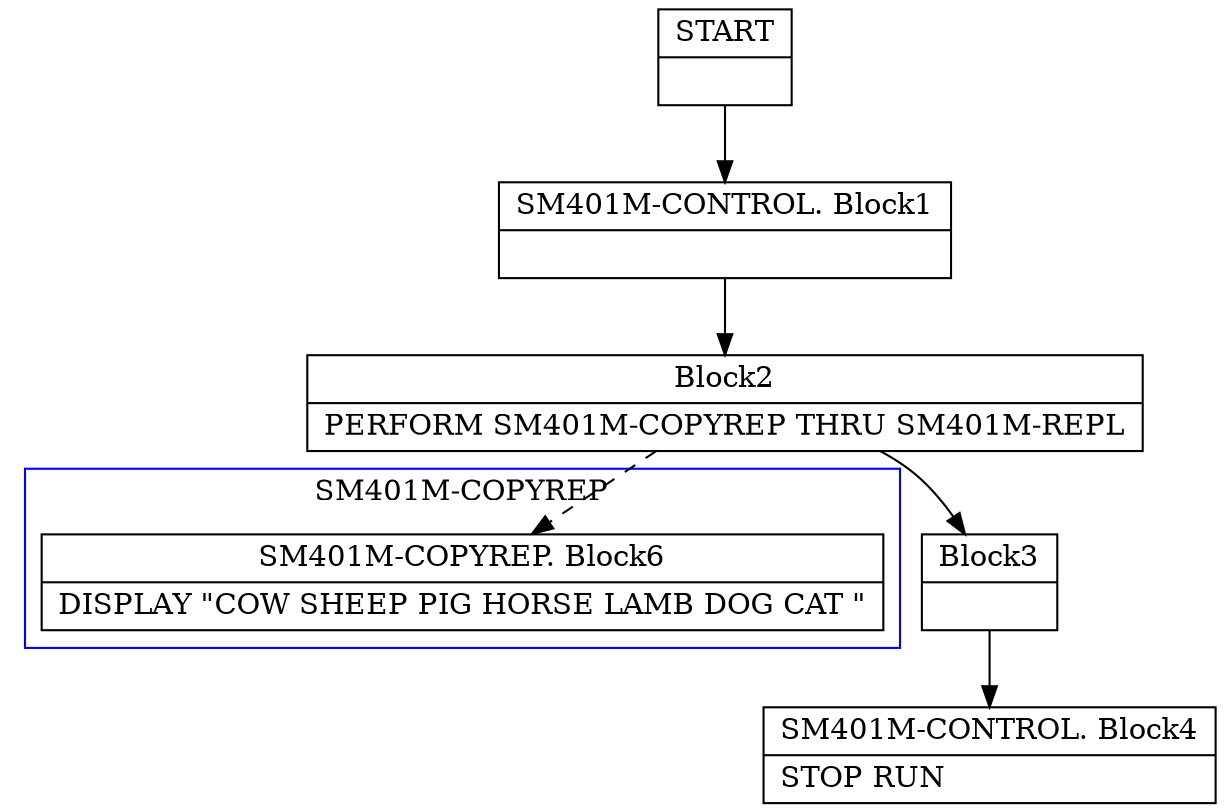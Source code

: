 digraph Cfg {
compound=true;
node [
shape = "record"
]

edge [
arrowtail = "empty"
]
Block0 [
label = "{START|}"
]
Block1 [
label = "{SM401M-CONTROL. Block1|}"
]
Block2 [
label = "{Block2|    PERFORM SM401M-COPYREP THRU SM401M-REPL\l}"
]
subgraph cluster_1{
color = blue;
label = "SM401M-COPYREP";
Block6 [
label = "{SM401M-COPYREP. Block6|    DISPLAY \"COW SHEEP PIG HORSE LAMB DOG CAT \"\l}"
]

}
Block2 -> Block6 [style=dashed]

Block3 [
label = "{Block3|}"
]
Block4 [
label = "{SM401M-CONTROL. Block4|    STOP RUN\l}"
]
Block0 -> Block1
Block1 -> Block2
Block2 -> Block3
Block3 -> Block4

}
